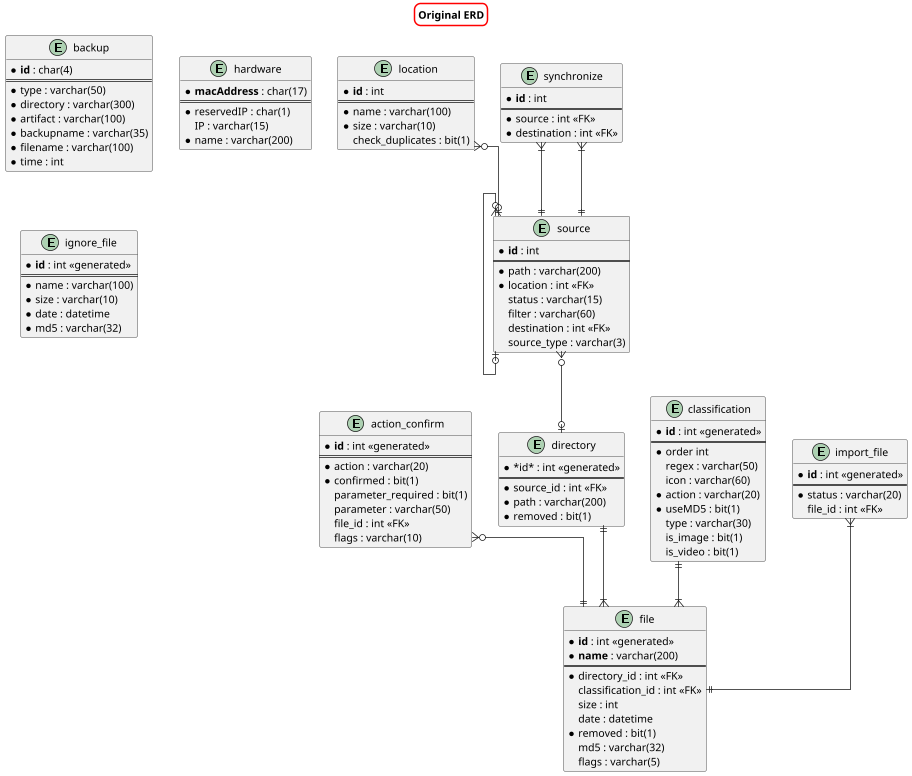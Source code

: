 @startuml
skinparam titleBorderRoundCorner 15
skinparam titleBorderThickness 2
skinparam titleBorderColor red
title Original ERD
skinparam linetype ortho
scale 0.75

entity action_confirm {
   * **id** : int <<generated>>
   ==
   * action : varchar(20)
   * confirmed : bit(1)
   parameter_required : bit(1)
   parameter : varchar(50)
   file_id : int <<FK>>
   flags : varchar(10)
}

entity file {
   * **id** : int <<generated>>
   * **name** : varchar(200)
   ==
   * directory_id : int <<FK>>
   classification_id : int <<FK>>
   size : int
   date : datetime
   * removed : bit(1)
   md5 : varchar(32)
   flags : varchar(5)
}

entity directory {
  * *id* : int <<generated>>
  ==
  * source_id : int <<FK>>
  * path : varchar(200)
  * removed : bit(1)
}

entity classification {
  * **id** : int <<generated>>
  ==
  * order int
  regex : varchar(50)
  icon : varchar(60)
  * action : varchar(20)
  * useMD5 : bit(1)
  type : varchar(30)
  is_image : bit(1)
  is_video : bit(1)
}

entity backup {
  * **id** : char(4)
  ==
  * type : varchar(50)
  * directory : varchar(300)
  * artifact : varchar(100)
  * backupname : varchar(35)
  * filename : varchar(100)
  * time : int
}

entity hardware {
  * **macAddress** : char(17)
  ==
  * reservedIP : char(1)
  IP : varchar(15)
  * name : varchar(200)
}

entity ignore_file {
  * **id** : int <<generated>>
  ==
  * name : varchar(100)
  * size : varchar(10)
  * date : datetime
  * md5 : varchar(32)
}

entity import_file {
  * **id** : int <<generated>>
  ==
  * status : varchar(20)
  file_id : int <<FK>>
}

entity location {
  * **id** : int
  ==
  * name : varchar(100)
  * size : varchar(10)
  check_duplicates : bit(1)
}

entity source {
  * **id** : int
  ==
  * path : varchar(200)
  * location : int <<FK>>
  status : varchar(15)
  filter : varchar(60)
  destination : int <<FK>>
  source_type : varchar(3)
}

entity synchronize {
 * **id** : int
 ==
 * source : int <<FK>>
 * destination : int <<FK>>
}

action_confirm }o--|| file
directory ||--|{ file
classification ||--|{ file
import_file }|--|| file
synchronize }|--|| source
synchronize }|--|| source
source }o--o| source
location }o--o| source
source }o--o| directory
@enduml
